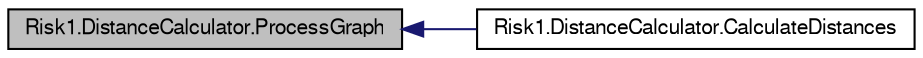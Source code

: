 digraph G
{
  bgcolor="transparent";
  edge [fontname="FreeSans",fontsize="10",labelfontname="FreeSans",labelfontsize="10"];
  node [fontname="FreeSans",fontsize="10",shape=record];
  rankdir="LR";
  Node1 [label="Risk1.DistanceCalculator.ProcessGraph",height=0.2,width=0.4,color="black", fillcolor="grey75", style="filled" fontcolor="black"];
  Node1 -> Node2 [dir="back",color="midnightblue",fontsize="10",style="solid",fontname="FreeSans"];
  Node2 [label="Risk1.DistanceCalculator.CalculateDistances",height=0.2,width=0.4,color="black",URL="$classRisk1_1_1DistanceCalculator.html#aae864aa0c7d7f77765a33237828f7c6d"];
}
